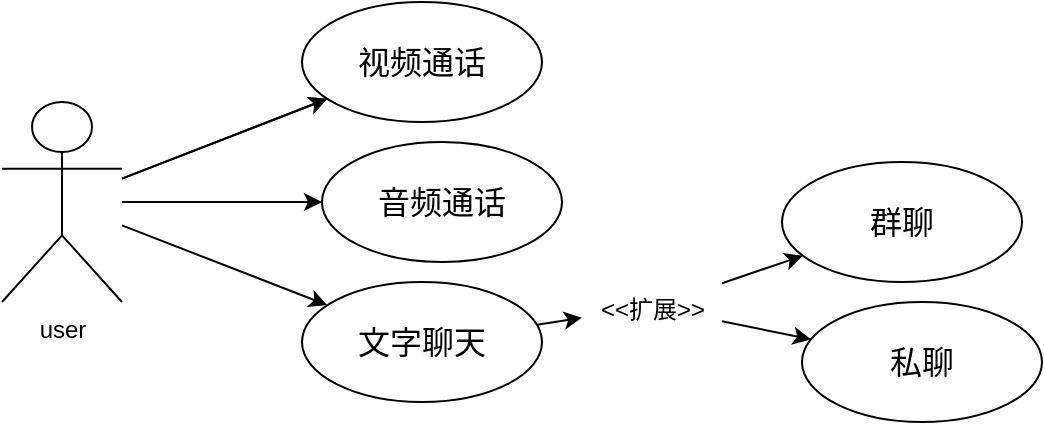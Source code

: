 <mxfile version="18.0.2" type="github">
  <diagram id="Z0HYogXsNK2ubtAIJYcc" name="第 1 页">
    <mxGraphModel dx="981" dy="481" grid="1" gridSize="10" guides="1" tooltips="1" connect="1" arrows="1" fold="1" page="1" pageScale="1" pageWidth="827" pageHeight="1169" math="0" shadow="0">
      <root>
        <mxCell id="0" />
        <mxCell id="1" parent="0" />
        <mxCell id="ofPlvy2lXohE3Lev6-nU-34" value="" style="rounded=0;orthogonalLoop=1;jettySize=auto;html=1;" parent="1" source="ofPlvy2lXohE3Lev6-nU-38" target="ofPlvy2lXohE3Lev6-nU-39" edge="1">
          <mxGeometry relative="1" as="geometry" />
        </mxCell>
        <mxCell id="ofPlvy2lXohE3Lev6-nU-35" value="" style="edgeStyle=none;rounded=0;orthogonalLoop=1;jettySize=auto;html=1;" parent="1" source="ofPlvy2lXohE3Lev6-nU-38" target="ofPlvy2lXohE3Lev6-nU-39" edge="1">
          <mxGeometry relative="1" as="geometry" />
        </mxCell>
        <mxCell id="ofPlvy2lXohE3Lev6-nU-36" value="" style="edgeStyle=none;rounded=0;orthogonalLoop=1;jettySize=auto;html=1;" parent="1" source="ofPlvy2lXohE3Lev6-nU-38" target="ofPlvy2lXohE3Lev6-nU-40" edge="1">
          <mxGeometry relative="1" as="geometry" />
        </mxCell>
        <mxCell id="ofPlvy2lXohE3Lev6-nU-37" value="" style="edgeStyle=none;rounded=0;orthogonalLoop=1;jettySize=auto;html=1;" parent="1" source="ofPlvy2lXohE3Lev6-nU-38" target="ofPlvy2lXohE3Lev6-nU-42" edge="1">
          <mxGeometry relative="1" as="geometry" />
        </mxCell>
        <mxCell id="ofPlvy2lXohE3Lev6-nU-38" value="user" style="shape=umlActor;verticalLabelPosition=bottom;verticalAlign=top;html=1;outlineConnect=0;" parent="1" vertex="1">
          <mxGeometry x="170" y="230" width="60" height="100" as="geometry" />
        </mxCell>
        <mxCell id="ofPlvy2lXohE3Lev6-nU-39" value="视频通话" style="ellipse;whiteSpace=wrap;html=1;verticalAlign=middle;align=center;fontSize=16;" parent="1" vertex="1">
          <mxGeometry x="320" y="180" width="120" height="60" as="geometry" />
        </mxCell>
        <mxCell id="ofPlvy2lXohE3Lev6-nU-40" value="音频通话" style="ellipse;whiteSpace=wrap;html=1;verticalAlign=middle;fontSize=16;" parent="1" vertex="1">
          <mxGeometry x="330" y="250" width="120" height="60" as="geometry" />
        </mxCell>
        <mxCell id="ofPlvy2lXohE3Lev6-nU-41" value="" style="edgeStyle=none;rounded=0;orthogonalLoop=1;jettySize=auto;html=1;" parent="1" source="ofPlvy2lXohE3Lev6-nU-42" target="ofPlvy2lXohE3Lev6-nU-45" edge="1">
          <mxGeometry relative="1" as="geometry" />
        </mxCell>
        <mxCell id="ofPlvy2lXohE3Lev6-nU-42" value="文字聊天" style="ellipse;whiteSpace=wrap;html=1;verticalAlign=middle;fontSize=16;" parent="1" vertex="1">
          <mxGeometry x="320" y="320" width="120" height="60" as="geometry" />
        </mxCell>
        <mxCell id="ofPlvy2lXohE3Lev6-nU-43" value="" style="edgeStyle=none;rounded=0;orthogonalLoop=1;jettySize=auto;html=1;" parent="1" source="ofPlvy2lXohE3Lev6-nU-45" target="ofPlvy2lXohE3Lev6-nU-46" edge="1">
          <mxGeometry relative="1" as="geometry" />
        </mxCell>
        <mxCell id="ofPlvy2lXohE3Lev6-nU-44" value="" style="edgeStyle=none;rounded=0;orthogonalLoop=1;jettySize=auto;html=1;" parent="1" source="ofPlvy2lXohE3Lev6-nU-45" target="ofPlvy2lXohE3Lev6-nU-47" edge="1">
          <mxGeometry relative="1" as="geometry" />
        </mxCell>
        <mxCell id="ofPlvy2lXohE3Lev6-nU-45" value="&amp;lt;&amp;lt;扩展&amp;gt;&amp;gt;" style="text;html=1;align=center;" parent="1" vertex="1">
          <mxGeometry x="460" y="320" width="70" height="25" as="geometry" />
        </mxCell>
        <mxCell id="ofPlvy2lXohE3Lev6-nU-46" value="群聊" style="ellipse;whiteSpace=wrap;html=1;fontSize=16;" parent="1" vertex="1">
          <mxGeometry x="560" y="260" width="120" height="60" as="geometry" />
        </mxCell>
        <mxCell id="ofPlvy2lXohE3Lev6-nU-47" value="私聊" style="ellipse;whiteSpace=wrap;html=1;fontSize=16;" parent="1" vertex="1">
          <mxGeometry x="570" y="330" width="120" height="60" as="geometry" />
        </mxCell>
      </root>
    </mxGraphModel>
  </diagram>
</mxfile>
